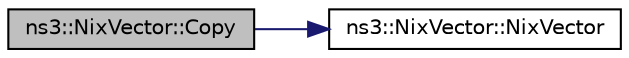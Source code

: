 digraph "ns3::NixVector::Copy"
{
  edge [fontname="Helvetica",fontsize="10",labelfontname="Helvetica",labelfontsize="10"];
  node [fontname="Helvetica",fontsize="10",shape=record];
  rankdir="LR";
  Node1 [label="ns3::NixVector::Copy",height=0.2,width=0.4,color="black", fillcolor="grey75", style="filled", fontcolor="black"];
  Node1 -> Node2 [color="midnightblue",fontsize="10",style="solid"];
  Node2 [label="ns3::NixVector::NixVector",height=0.2,width=0.4,color="black", fillcolor="white", style="filled",URL="$d1/d44/classns3_1_1NixVector.html#a69516ff47494994e74de10cc406c21d4"];
}
